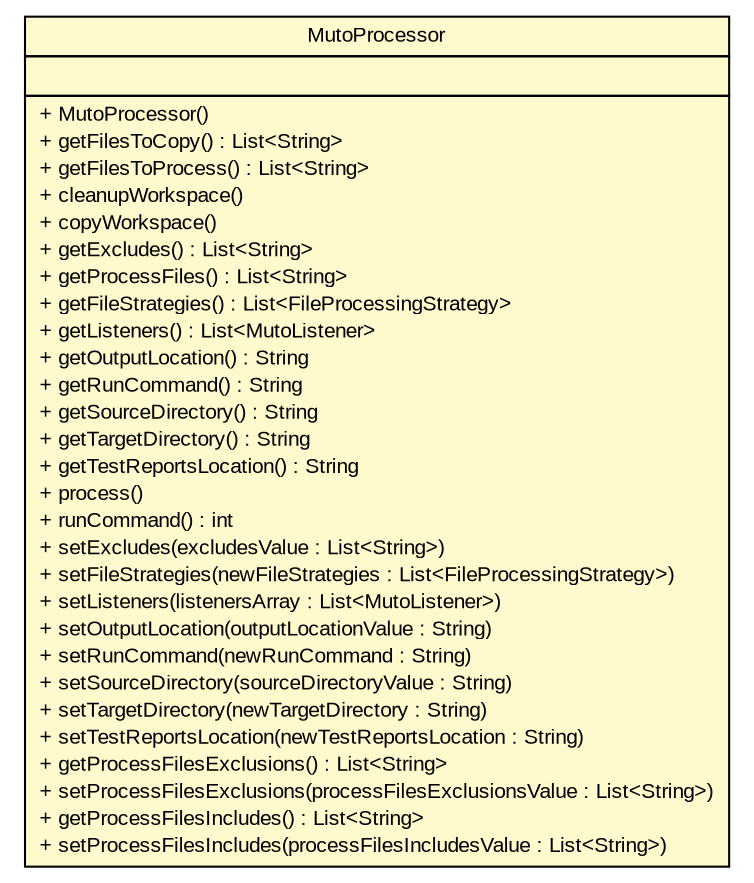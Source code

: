 #!/usr/local/bin/dot
#
# Class diagram 
# Generated by UMLGraph version R5_6 (http://www.umlgraph.org/)
#

digraph G {
	edge [fontname="arial",fontsize=10,labelfontname="arial",labelfontsize=10];
	node [fontname="arial",fontsize=10,shape=plaintext];
	nodesep=0.25;
	ranksep=0.5;
	// com.github.mkolisnyk.muto.processor.MutoProcessor
	c746 [label=<<table title="com.github.mkolisnyk.muto.processor.MutoProcessor" border="0" cellborder="1" cellspacing="0" cellpadding="2" port="p" bgcolor="lemonChiffon" href="./MutoProcessor.html">
		<tr><td><table border="0" cellspacing="0" cellpadding="1">
<tr><td align="center" balign="center"> MutoProcessor </td></tr>
		</table></td></tr>
		<tr><td><table border="0" cellspacing="0" cellpadding="1">
<tr><td align="left" balign="left">  </td></tr>
		</table></td></tr>
		<tr><td><table border="0" cellspacing="0" cellpadding="1">
<tr><td align="left" balign="left"> + MutoProcessor() </td></tr>
<tr><td align="left" balign="left"> + getFilesToCopy() : List&lt;String&gt; </td></tr>
<tr><td align="left" balign="left"> + getFilesToProcess() : List&lt;String&gt; </td></tr>
<tr><td align="left" balign="left"> + cleanupWorkspace() </td></tr>
<tr><td align="left" balign="left"> + copyWorkspace() </td></tr>
<tr><td align="left" balign="left"> + getExcludes() : List&lt;String&gt; </td></tr>
<tr><td align="left" balign="left"> + getProcessFiles() : List&lt;String&gt; </td></tr>
<tr><td align="left" balign="left"> + getFileStrategies() : List&lt;FileProcessingStrategy&gt; </td></tr>
<tr><td align="left" balign="left"> + getListeners() : List&lt;MutoListener&gt; </td></tr>
<tr><td align="left" balign="left"> + getOutputLocation() : String </td></tr>
<tr><td align="left" balign="left"> + getRunCommand() : String </td></tr>
<tr><td align="left" balign="left"> + getSourceDirectory() : String </td></tr>
<tr><td align="left" balign="left"> + getTargetDirectory() : String </td></tr>
<tr><td align="left" balign="left"> + getTestReportsLocation() : String </td></tr>
<tr><td align="left" balign="left"> + process() </td></tr>
<tr><td align="left" balign="left"> + runCommand() : int </td></tr>
<tr><td align="left" balign="left"> + setExcludes(excludesValue : List&lt;String&gt;) </td></tr>
<tr><td align="left" balign="left"> + setFileStrategies(newFileStrategies : List&lt;FileProcessingStrategy&gt;) </td></tr>
<tr><td align="left" balign="left"> + setListeners(listenersArray : List&lt;MutoListener&gt;) </td></tr>
<tr><td align="left" balign="left"> + setOutputLocation(outputLocationValue : String) </td></tr>
<tr><td align="left" balign="left"> + setRunCommand(newRunCommand : String) </td></tr>
<tr><td align="left" balign="left"> + setSourceDirectory(sourceDirectoryValue : String) </td></tr>
<tr><td align="left" balign="left"> + setTargetDirectory(newTargetDirectory : String) </td></tr>
<tr><td align="left" balign="left"> + setTestReportsLocation(newTestReportsLocation : String) </td></tr>
<tr><td align="left" balign="left"> + getProcessFilesExclusions() : List&lt;String&gt; </td></tr>
<tr><td align="left" balign="left"> + setProcessFilesExclusions(processFilesExclusionsValue : List&lt;String&gt;) </td></tr>
<tr><td align="left" balign="left"> + getProcessFilesIncludes() : List&lt;String&gt; </td></tr>
<tr><td align="left" balign="left"> + setProcessFilesIncludes(processFilesIncludesValue : List&lt;String&gt;) </td></tr>
		</table></td></tr>
		</table>>, URL="./MutoProcessor.html", fontname="arial", fontcolor="black", fontsize=10.0];
}

